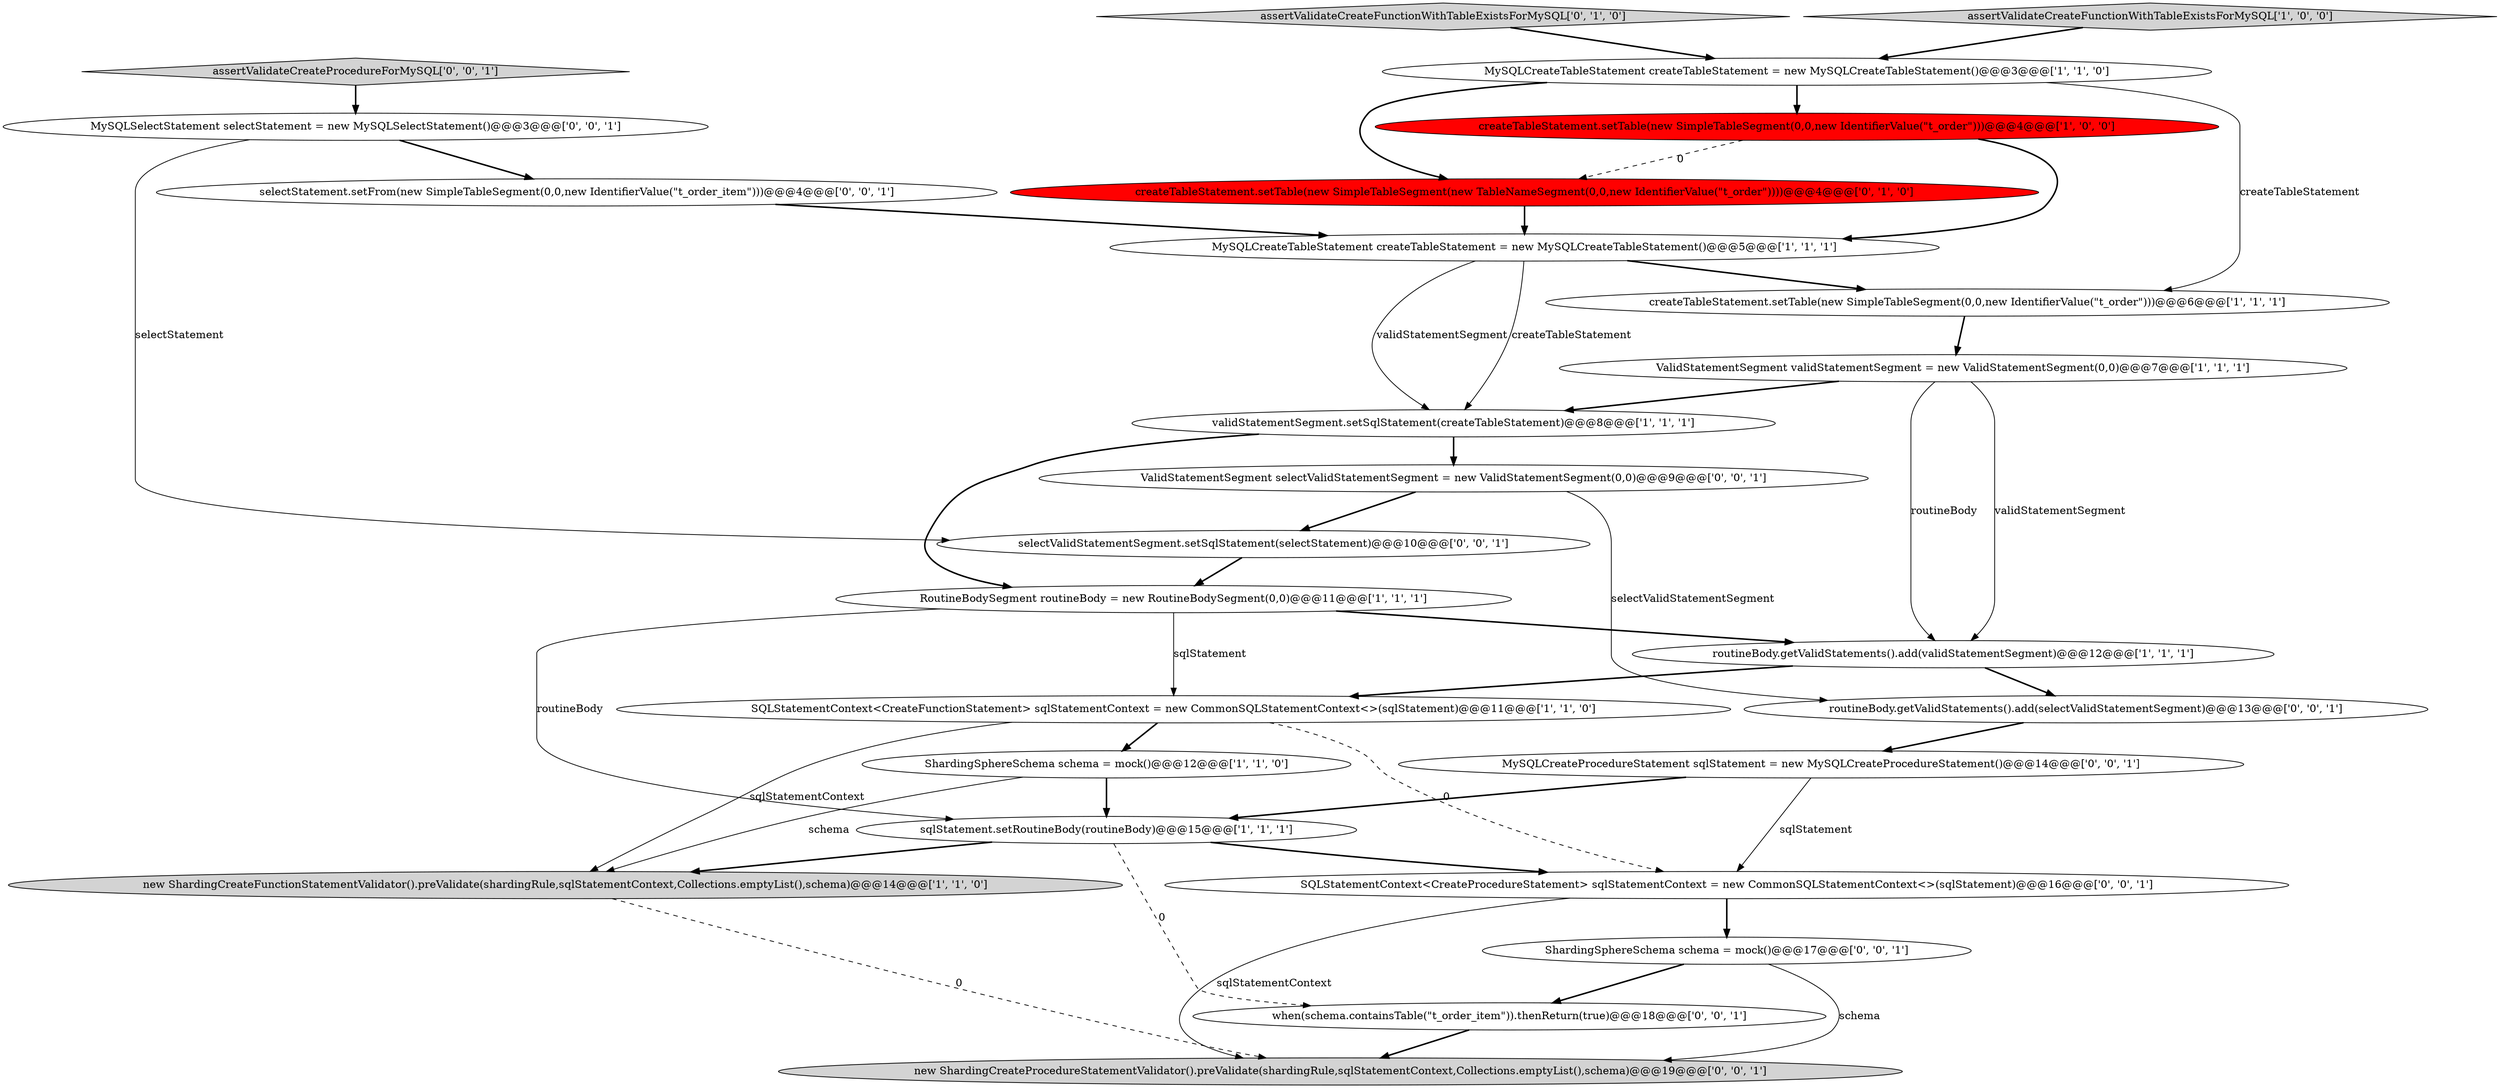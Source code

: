 digraph {
15 [style = filled, label = "MySQLSelectStatement selectStatement = new MySQLSelectStatement()@@@3@@@['0', '0', '1']", fillcolor = white, shape = ellipse image = "AAA0AAABBB3BBB"];
22 [style = filled, label = "ShardingSphereSchema schema = mock()@@@17@@@['0', '0', '1']", fillcolor = white, shape = ellipse image = "AAA0AAABBB3BBB"];
24 [style = filled, label = "new ShardingCreateProcedureStatementValidator().preValidate(shardingRule,sqlStatementContext,Collections.emptyList(),schema)@@@19@@@['0', '0', '1']", fillcolor = lightgray, shape = ellipse image = "AAA0AAABBB3BBB"];
0 [style = filled, label = "ShardingSphereSchema schema = mock()@@@12@@@['1', '1', '0']", fillcolor = white, shape = ellipse image = "AAA0AAABBB1BBB"];
1 [style = filled, label = "new ShardingCreateFunctionStatementValidator().preValidate(shardingRule,sqlStatementContext,Collections.emptyList(),schema)@@@14@@@['1', '1', '0']", fillcolor = lightgray, shape = ellipse image = "AAA0AAABBB1BBB"];
18 [style = filled, label = "assertValidateCreateProcedureForMySQL['0', '0', '1']", fillcolor = lightgray, shape = diamond image = "AAA0AAABBB3BBB"];
11 [style = filled, label = "routineBody.getValidStatements().add(validStatementSegment)@@@12@@@['1', '1', '1']", fillcolor = white, shape = ellipse image = "AAA0AAABBB1BBB"];
21 [style = filled, label = "SQLStatementContext<CreateProcedureStatement> sqlStatementContext = new CommonSQLStatementContext<>(sqlStatement)@@@16@@@['0', '0', '1']", fillcolor = white, shape = ellipse image = "AAA0AAABBB3BBB"];
14 [style = filled, label = "assertValidateCreateFunctionWithTableExistsForMySQL['0', '1', '0']", fillcolor = lightgray, shape = diamond image = "AAA0AAABBB2BBB"];
9 [style = filled, label = "ValidStatementSegment validStatementSegment = new ValidStatementSegment(0,0)@@@7@@@['1', '1', '1']", fillcolor = white, shape = ellipse image = "AAA0AAABBB1BBB"];
12 [style = filled, label = "sqlStatement.setRoutineBody(routineBody)@@@15@@@['1', '1', '1']", fillcolor = white, shape = ellipse image = "AAA0AAABBB1BBB"];
20 [style = filled, label = "ValidStatementSegment selectValidStatementSegment = new ValidStatementSegment(0,0)@@@9@@@['0', '0', '1']", fillcolor = white, shape = ellipse image = "AAA0AAABBB3BBB"];
2 [style = filled, label = "createTableStatement.setTable(new SimpleTableSegment(0,0,new IdentifierValue(\"t_order\")))@@@4@@@['1', '0', '0']", fillcolor = red, shape = ellipse image = "AAA1AAABBB1BBB"];
23 [style = filled, label = "selectValidStatementSegment.setSqlStatement(selectStatement)@@@10@@@['0', '0', '1']", fillcolor = white, shape = ellipse image = "AAA0AAABBB3BBB"];
3 [style = filled, label = "MySQLCreateTableStatement createTableStatement = new MySQLCreateTableStatement()@@@5@@@['1', '1', '1']", fillcolor = white, shape = ellipse image = "AAA0AAABBB1BBB"];
5 [style = filled, label = "validStatementSegment.setSqlStatement(createTableStatement)@@@8@@@['1', '1', '1']", fillcolor = white, shape = ellipse image = "AAA0AAABBB1BBB"];
10 [style = filled, label = "RoutineBodySegment routineBody = new RoutineBodySegment(0,0)@@@11@@@['1', '1', '1']", fillcolor = white, shape = ellipse image = "AAA0AAABBB1BBB"];
16 [style = filled, label = "selectStatement.setFrom(new SimpleTableSegment(0,0,new IdentifierValue(\"t_order_item\")))@@@4@@@['0', '0', '1']", fillcolor = white, shape = ellipse image = "AAA0AAABBB3BBB"];
19 [style = filled, label = "when(schema.containsTable(\"t_order_item\")).thenReturn(true)@@@18@@@['0', '0', '1']", fillcolor = white, shape = ellipse image = "AAA0AAABBB3BBB"];
7 [style = filled, label = "createTableStatement.setTable(new SimpleTableSegment(0,0,new IdentifierValue(\"t_order\")))@@@6@@@['1', '1', '1']", fillcolor = white, shape = ellipse image = "AAA0AAABBB1BBB"];
8 [style = filled, label = "assertValidateCreateFunctionWithTableExistsForMySQL['1', '0', '0']", fillcolor = lightgray, shape = diamond image = "AAA0AAABBB1BBB"];
25 [style = filled, label = "MySQLCreateProcedureStatement sqlStatement = new MySQLCreateProcedureStatement()@@@14@@@['0', '0', '1']", fillcolor = white, shape = ellipse image = "AAA0AAABBB3BBB"];
4 [style = filled, label = "MySQLCreateTableStatement createTableStatement = new MySQLCreateTableStatement()@@@3@@@['1', '1', '0']", fillcolor = white, shape = ellipse image = "AAA0AAABBB1BBB"];
13 [style = filled, label = "createTableStatement.setTable(new SimpleTableSegment(new TableNameSegment(0,0,new IdentifierValue(\"t_order\"))))@@@4@@@['0', '1', '0']", fillcolor = red, shape = ellipse image = "AAA1AAABBB2BBB"];
17 [style = filled, label = "routineBody.getValidStatements().add(selectValidStatementSegment)@@@13@@@['0', '0', '1']", fillcolor = white, shape = ellipse image = "AAA0AAABBB3BBB"];
6 [style = filled, label = "SQLStatementContext<CreateFunctionStatement> sqlStatementContext = new CommonSQLStatementContext<>(sqlStatement)@@@11@@@['1', '1', '0']", fillcolor = white, shape = ellipse image = "AAA0AAABBB1BBB"];
16->3 [style = bold, label=""];
5->10 [style = bold, label=""];
17->25 [style = bold, label=""];
6->21 [style = dashed, label="0"];
5->20 [style = bold, label=""];
22->19 [style = bold, label=""];
12->21 [style = bold, label=""];
0->12 [style = bold, label=""];
2->3 [style = bold, label=""];
11->6 [style = bold, label=""];
4->13 [style = bold, label=""];
18->15 [style = bold, label=""];
6->0 [style = bold, label=""];
9->11 [style = solid, label="routineBody"];
4->2 [style = bold, label=""];
15->23 [style = solid, label="selectStatement"];
15->16 [style = bold, label=""];
12->1 [style = bold, label=""];
3->5 [style = solid, label="validStatementSegment"];
19->24 [style = bold, label=""];
0->1 [style = solid, label="schema"];
7->9 [style = bold, label=""];
20->17 [style = solid, label="selectValidStatementSegment"];
10->12 [style = solid, label="routineBody"];
20->23 [style = bold, label=""];
13->3 [style = bold, label=""];
21->24 [style = solid, label="sqlStatementContext"];
3->7 [style = bold, label=""];
25->12 [style = bold, label=""];
21->22 [style = bold, label=""];
12->19 [style = dashed, label="0"];
2->13 [style = dashed, label="0"];
6->1 [style = solid, label="sqlStatementContext"];
1->24 [style = dashed, label="0"];
10->6 [style = solid, label="sqlStatement"];
22->24 [style = solid, label="schema"];
9->11 [style = solid, label="validStatementSegment"];
23->10 [style = bold, label=""];
9->5 [style = bold, label=""];
11->17 [style = bold, label=""];
4->7 [style = solid, label="createTableStatement"];
25->21 [style = solid, label="sqlStatement"];
3->5 [style = solid, label="createTableStatement"];
8->4 [style = bold, label=""];
14->4 [style = bold, label=""];
10->11 [style = bold, label=""];
}
